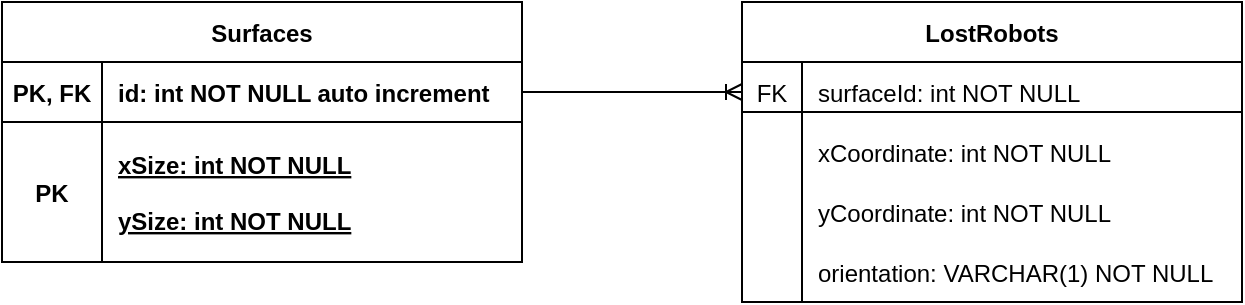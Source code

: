 <mxfile version="20.8.23" type="device"><diagram id="R2lEEEUBdFMjLlhIrx00" name="Page-1"><mxGraphModel dx="953" dy="522" grid="1" gridSize="10" guides="1" tooltips="1" connect="1" arrows="1" fold="1" page="1" pageScale="1" pageWidth="850" pageHeight="1100" math="0" shadow="0" extFonts="Permanent Marker^https://fonts.googleapis.com/css?family=Permanent+Marker"><root><mxCell id="0"/><mxCell id="1" parent="0"/><mxCell id="C-vyLk0tnHw3VtMMgP7b-2" value="LostRobots" style="shape=table;startSize=30;container=1;collapsible=1;childLayout=tableLayout;fixedRows=1;rowLines=0;fontStyle=1;align=center;resizeLast=1;" parent="1" vertex="1"><mxGeometry x="450" y="110" width="250" height="150" as="geometry"/></mxCell><mxCell id="O3dQer0XedcJmJ2cLI-R-51" value="" style="shape=tableRow;horizontal=0;startSize=0;swimlaneHead=0;swimlaneBody=0;fillColor=none;collapsible=0;dropTarget=0;points=[[0,0.5],[1,0.5]];portConstraint=eastwest;top=0;left=0;right=0;bottom=0;rounded=0;shadow=0;sketch=0;strokeColor=default;strokeWidth=1;swimlaneLine=1;" vertex="1" parent="C-vyLk0tnHw3VtMMgP7b-2"><mxGeometry y="30" width="250" height="30" as="geometry"/></mxCell><mxCell id="O3dQer0XedcJmJ2cLI-R-52" value="FK" style="shape=partialRectangle;connectable=0;fillColor=none;top=0;left=0;bottom=0;right=0;fontStyle=0;overflow=hidden;rounded=0;shadow=0;dashed=1;dashPattern=1 1;sketch=0;strokeColor=default;strokeWidth=1;" vertex="1" parent="O3dQer0XedcJmJ2cLI-R-51"><mxGeometry width="30" height="30" as="geometry"><mxRectangle width="30" height="30" as="alternateBounds"/></mxGeometry></mxCell><mxCell id="O3dQer0XedcJmJ2cLI-R-53" value="surfaceId: int NOT NULL" style="shape=partialRectangle;connectable=0;fillColor=none;top=0;left=0;bottom=0;right=0;align=left;spacingLeft=6;fontStyle=0;overflow=hidden;rounded=0;shadow=0;dashed=1;dashPattern=1 1;sketch=0;strokeColor=default;strokeWidth=1;verticalAlign=middle;" vertex="1" parent="O3dQer0XedcJmJ2cLI-R-51"><mxGeometry x="30" width="220" height="30" as="geometry"><mxRectangle width="220" height="30" as="alternateBounds"/></mxGeometry></mxCell><mxCell id="C-vyLk0tnHw3VtMMgP7b-6" value="" style="shape=partialRectangle;collapsible=0;dropTarget=0;pointerEvents=0;fillColor=none;points=[[0,0.5],[1,0.5]];portConstraint=eastwest;top=0;left=0;right=0;bottom=0;" parent="C-vyLk0tnHw3VtMMgP7b-2" vertex="1"><mxGeometry y="60" width="250" height="30" as="geometry"/></mxCell><mxCell id="C-vyLk0tnHw3VtMMgP7b-7" value="" style="shape=partialRectangle;overflow=hidden;connectable=0;fillColor=none;top=0;left=0;bottom=0;right=0;" parent="C-vyLk0tnHw3VtMMgP7b-6" vertex="1"><mxGeometry width="30" height="30" as="geometry"><mxRectangle width="30" height="30" as="alternateBounds"/></mxGeometry></mxCell><mxCell id="C-vyLk0tnHw3VtMMgP7b-8" value="xCoordinate: int NOT NULL" style="shape=partialRectangle;overflow=hidden;connectable=0;fillColor=none;top=0;left=0;bottom=0;right=0;align=left;spacingLeft=6;" parent="C-vyLk0tnHw3VtMMgP7b-6" vertex="1"><mxGeometry x="30" width="220" height="30" as="geometry"><mxRectangle width="220" height="30" as="alternateBounds"/></mxGeometry></mxCell><mxCell id="O3dQer0XedcJmJ2cLI-R-57" value="" style="shape=tableRow;horizontal=0;startSize=0;swimlaneHead=0;swimlaneBody=0;fillColor=none;collapsible=0;dropTarget=0;points=[[0,0.5],[1,0.5]];portConstraint=eastwest;top=0;left=0;right=0;bottom=0;rounded=0;shadow=0;sketch=0;strokeColor=default;strokeWidth=1;" vertex="1" parent="C-vyLk0tnHw3VtMMgP7b-2"><mxGeometry y="90" width="250" height="30" as="geometry"/></mxCell><mxCell id="O3dQer0XedcJmJ2cLI-R-58" value="" style="shape=partialRectangle;connectable=0;fillColor=none;top=0;left=0;bottom=0;right=0;editable=1;overflow=hidden;rounded=0;shadow=0;sketch=0;strokeColor=default;strokeWidth=1;" vertex="1" parent="O3dQer0XedcJmJ2cLI-R-57"><mxGeometry width="30" height="30" as="geometry"><mxRectangle width="30" height="30" as="alternateBounds"/></mxGeometry></mxCell><mxCell id="O3dQer0XedcJmJ2cLI-R-59" value="yCoordinate: int NOT NULL" style="shape=partialRectangle;connectable=0;fillColor=none;top=0;left=0;bottom=0;right=0;align=left;spacingLeft=6;overflow=hidden;rounded=0;shadow=0;sketch=0;strokeColor=default;strokeWidth=1;" vertex="1" parent="O3dQer0XedcJmJ2cLI-R-57"><mxGeometry x="30" width="220" height="30" as="geometry"><mxRectangle width="220" height="30" as="alternateBounds"/></mxGeometry></mxCell><mxCell id="O3dQer0XedcJmJ2cLI-R-77" value="" style="shape=tableRow;horizontal=0;startSize=0;swimlaneHead=0;swimlaneBody=0;fillColor=none;collapsible=0;dropTarget=0;points=[[0,0.5],[1,0.5]];portConstraint=eastwest;top=0;left=0;right=0;bottom=0;rounded=0;shadow=0;sketch=0;strokeColor=default;strokeWidth=1;" vertex="1" parent="C-vyLk0tnHw3VtMMgP7b-2"><mxGeometry y="120" width="250" height="30" as="geometry"/></mxCell><mxCell id="O3dQer0XedcJmJ2cLI-R-78" value="" style="shape=partialRectangle;connectable=0;fillColor=none;top=0;left=0;bottom=0;right=0;editable=1;overflow=hidden;rounded=0;shadow=0;sketch=0;strokeColor=default;strokeWidth=1;" vertex="1" parent="O3dQer0XedcJmJ2cLI-R-77"><mxGeometry width="30" height="30" as="geometry"><mxRectangle width="30" height="30" as="alternateBounds"/></mxGeometry></mxCell><mxCell id="O3dQer0XedcJmJ2cLI-R-79" value="orientation: VARCHAR(1) NOT NULL" style="shape=partialRectangle;connectable=0;fillColor=none;top=0;left=0;bottom=0;right=0;align=left;spacingLeft=6;overflow=hidden;rounded=0;shadow=0;sketch=0;strokeColor=default;strokeWidth=1;" vertex="1" parent="O3dQer0XedcJmJ2cLI-R-77"><mxGeometry x="30" width="220" height="30" as="geometry"><mxRectangle width="220" height="30" as="alternateBounds"/></mxGeometry></mxCell><mxCell id="C-vyLk0tnHw3VtMMgP7b-23" value="Surfaces" style="shape=table;startSize=30;container=1;collapsible=1;childLayout=tableLayout;fixedRows=1;rowLines=0;fontStyle=1;align=center;resizeLast=1;swimlaneLine=1;rounded=0;" parent="1" vertex="1"><mxGeometry x="80" y="110" width="260" height="130" as="geometry"/></mxCell><mxCell id="O3dQer0XedcJmJ2cLI-R-17" value="" style="shape=tableRow;horizontal=0;startSize=0;swimlaneHead=0;swimlaneBody=0;fillColor=none;collapsible=0;dropTarget=0;points=[[0,0.5],[1,0.5]];portConstraint=eastwest;top=0;left=0;right=0;bottom=0;perimeterSpacing=0;strokeColor=default;swimlaneFillColor=none;strokeWidth=1;" vertex="1" parent="C-vyLk0tnHw3VtMMgP7b-23"><mxGeometry y="30" width="260" height="30" as="geometry"/></mxCell><mxCell id="O3dQer0XedcJmJ2cLI-R-18" value="PK, FK" style="shape=partialRectangle;connectable=0;fillColor=none;top=0;left=0;bottom=0;right=0;fontStyle=1;overflow=hidden;strokeColor=default;shadow=0;" vertex="1" parent="O3dQer0XedcJmJ2cLI-R-17"><mxGeometry width="50" height="30" as="geometry"><mxRectangle width="50" height="30" as="alternateBounds"/></mxGeometry></mxCell><mxCell id="O3dQer0XedcJmJ2cLI-R-19" value="id: int NOT NULL auto increment" style="shape=partialRectangle;connectable=0;fillColor=none;top=0;left=0;bottom=0;right=0;align=left;spacingLeft=6;fontStyle=1;overflow=hidden;" vertex="1" parent="O3dQer0XedcJmJ2cLI-R-17"><mxGeometry x="50" width="210" height="30" as="geometry"><mxRectangle width="210" height="30" as="alternateBounds"/></mxGeometry></mxCell><mxCell id="O3dQer0XedcJmJ2cLI-R-2" value="" style="shape=tableRow;horizontal=0;startSize=0;swimlaneHead=0;swimlaneBody=0;fillColor=none;collapsible=0;dropTarget=0;points=[[0,0.5],[1,0.5]];portConstraint=eastwest;top=0;left=0;right=0;bottom=1;" vertex="1" parent="C-vyLk0tnHw3VtMMgP7b-23"><mxGeometry y="60" width="260" height="70" as="geometry"/></mxCell><mxCell id="O3dQer0XedcJmJ2cLI-R-3" value="PK" style="shape=partialRectangle;connectable=0;fillColor=none;top=0;left=0;bottom=0;right=0;fontStyle=1;overflow=hidden;" vertex="1" parent="O3dQer0XedcJmJ2cLI-R-2"><mxGeometry width="50" height="70" as="geometry"><mxRectangle width="50" height="70" as="alternateBounds"/></mxGeometry></mxCell><mxCell id="O3dQer0XedcJmJ2cLI-R-4" value="xSize: int NOT NULL&#10;&#10;ySize: int NOT NULL" style="shape=partialRectangle;connectable=0;fillColor=none;top=0;left=0;bottom=0;right=0;align=left;spacingLeft=6;fontStyle=5;overflow=hidden;" vertex="1" parent="O3dQer0XedcJmJ2cLI-R-2"><mxGeometry x="50" width="210" height="70" as="geometry"><mxRectangle width="210" height="70" as="alternateBounds"/></mxGeometry></mxCell><mxCell id="O3dQer0XedcJmJ2cLI-R-27" value="" style="line;strokeWidth=1;rotatable=0;dashed=0;labelPosition=right;align=left;verticalAlign=middle;spacingTop=0;spacingLeft=6;points=[];portConstraint=eastwest;dashPattern=1 1;strokeColor=default;fillColor=none;" vertex="1" parent="1"><mxGeometry x="130" y="165" width="210" height="10" as="geometry"/></mxCell><mxCell id="O3dQer0XedcJmJ2cLI-R-29" value="" style="line;strokeWidth=1;rotatable=0;dashed=0;labelPosition=right;align=left;verticalAlign=middle;spacingTop=0;spacingLeft=6;points=[];portConstraint=eastwest;dashPattern=1 1;strokeColor=default;fillColor=none;" vertex="1" parent="1"><mxGeometry x="80" y="165" width="50" height="10" as="geometry"/></mxCell><mxCell id="O3dQer0XedcJmJ2cLI-R-54" value="" style="line;strokeWidth=1;rotatable=0;dashed=0;labelPosition=right;align=left;verticalAlign=middle;spacingTop=0;spacingLeft=6;points=[];portConstraint=eastwest;rounded=0;shadow=0;sketch=0;strokeColor=default;fillColor=none;" vertex="1" parent="1"><mxGeometry x="450" y="160" width="250" height="10" as="geometry"/></mxCell><mxCell id="O3dQer0XedcJmJ2cLI-R-72" value="" style="edgeStyle=entityRelationEdgeStyle;fontSize=12;html=1;endArrow=ERoneToMany;rounded=0;entryX=0;entryY=0.5;entryDx=0;entryDy=0;" edge="1" parent="1" source="O3dQer0XedcJmJ2cLI-R-17" target="O3dQer0XedcJmJ2cLI-R-51"><mxGeometry width="100" height="100" relative="1" as="geometry"><mxPoint x="390" y="310" as="sourcePoint"/><mxPoint x="490" y="210" as="targetPoint"/></mxGeometry></mxCell></root></mxGraphModel></diagram></mxfile>